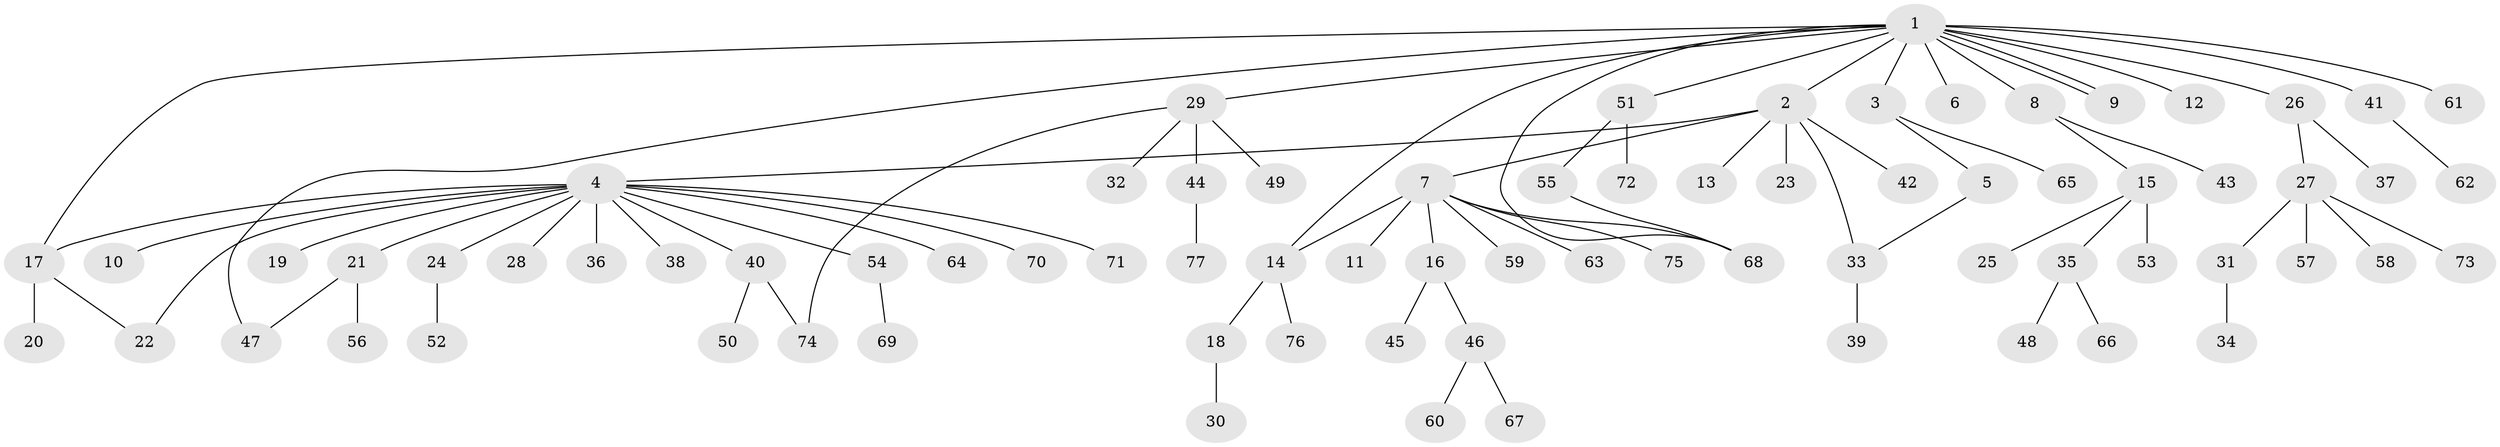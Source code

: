 // coarse degree distribution, {15: 0.018518518518518517, 8: 0.018518518518518517, 2: 0.18518518518518517, 13: 0.018518518518518517, 1: 0.6111111111111112, 10: 0.018518518518518517, 3: 0.09259259259259259, 4: 0.037037037037037035}
// Generated by graph-tools (version 1.1) at 2025/23/03/03/25 07:23:51]
// undirected, 77 vertices, 85 edges
graph export_dot {
graph [start="1"]
  node [color=gray90,style=filled];
  1;
  2;
  3;
  4;
  5;
  6;
  7;
  8;
  9;
  10;
  11;
  12;
  13;
  14;
  15;
  16;
  17;
  18;
  19;
  20;
  21;
  22;
  23;
  24;
  25;
  26;
  27;
  28;
  29;
  30;
  31;
  32;
  33;
  34;
  35;
  36;
  37;
  38;
  39;
  40;
  41;
  42;
  43;
  44;
  45;
  46;
  47;
  48;
  49;
  50;
  51;
  52;
  53;
  54;
  55;
  56;
  57;
  58;
  59;
  60;
  61;
  62;
  63;
  64;
  65;
  66;
  67;
  68;
  69;
  70;
  71;
  72;
  73;
  74;
  75;
  76;
  77;
  1 -- 2;
  1 -- 3;
  1 -- 6;
  1 -- 8;
  1 -- 9;
  1 -- 9;
  1 -- 12;
  1 -- 14;
  1 -- 17;
  1 -- 26;
  1 -- 29;
  1 -- 41;
  1 -- 47;
  1 -- 51;
  1 -- 61;
  1 -- 68;
  2 -- 4;
  2 -- 7;
  2 -- 13;
  2 -- 23;
  2 -- 33;
  2 -- 42;
  3 -- 5;
  3 -- 65;
  4 -- 10;
  4 -- 17;
  4 -- 19;
  4 -- 21;
  4 -- 22;
  4 -- 24;
  4 -- 28;
  4 -- 36;
  4 -- 38;
  4 -- 40;
  4 -- 54;
  4 -- 64;
  4 -- 70;
  4 -- 71;
  5 -- 33;
  7 -- 11;
  7 -- 14;
  7 -- 16;
  7 -- 59;
  7 -- 63;
  7 -- 68;
  7 -- 75;
  8 -- 15;
  8 -- 43;
  14 -- 18;
  14 -- 76;
  15 -- 25;
  15 -- 35;
  15 -- 53;
  16 -- 45;
  16 -- 46;
  17 -- 20;
  17 -- 22;
  18 -- 30;
  21 -- 47;
  21 -- 56;
  24 -- 52;
  26 -- 27;
  26 -- 37;
  27 -- 31;
  27 -- 57;
  27 -- 58;
  27 -- 73;
  29 -- 32;
  29 -- 44;
  29 -- 49;
  29 -- 74;
  31 -- 34;
  33 -- 39;
  35 -- 48;
  35 -- 66;
  40 -- 50;
  40 -- 74;
  41 -- 62;
  44 -- 77;
  46 -- 60;
  46 -- 67;
  51 -- 55;
  51 -- 72;
  54 -- 69;
  55 -- 68;
}
